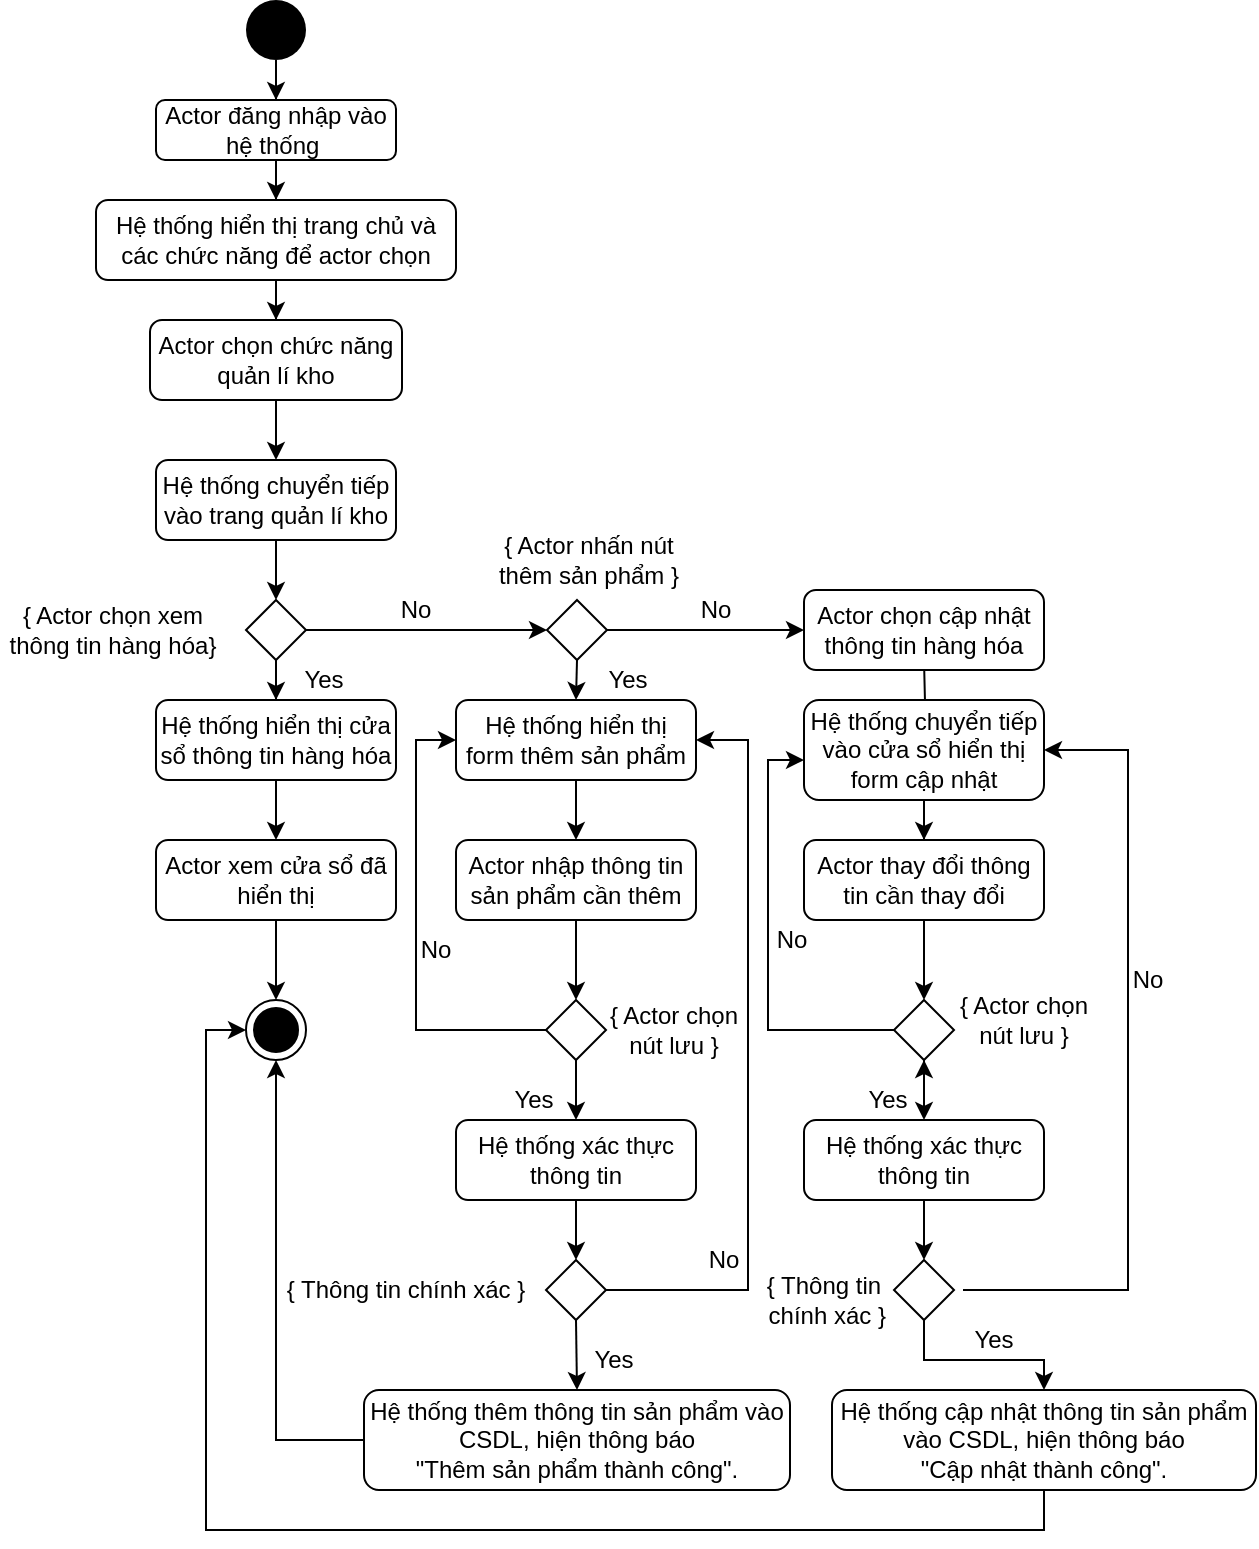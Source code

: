 <mxfile version="13.10.2"><diagram id="8Ww32ZL5sPfAUoPUIAYB" name="Page-1"><mxGraphModel dx="1278" dy="608" grid="1" gridSize="10" guides="1" tooltips="1" connect="1" arrows="1" fold="1" page="1" pageScale="1" pageWidth="827" pageHeight="1169" math="0" shadow="0"><root><mxCell id="0"/><mxCell id="1" parent="0"/><mxCell id="RTFFn_-OJI_hnDWkfSrS-42" value="" style="edgeStyle=orthogonalEdgeStyle;rounded=0;orthogonalLoop=1;jettySize=auto;html=1;" edge="1" parent="1" source="RTFFn_-OJI_hnDWkfSrS-1" target="RTFFn_-OJI_hnDWkfSrS-2"><mxGeometry relative="1" as="geometry"/></mxCell><mxCell id="RTFFn_-OJI_hnDWkfSrS-1" value="" style="ellipse;fillColor=#000000;strokeColor=none;" vertex="1" parent="1"><mxGeometry x="179" y="60" width="30" height="30" as="geometry"/></mxCell><mxCell id="RTFFn_-OJI_hnDWkfSrS-35" value="" style="edgeStyle=orthogonalEdgeStyle;rounded=0;orthogonalLoop=1;jettySize=auto;html=1;" edge="1" parent="1" source="RTFFn_-OJI_hnDWkfSrS-2" target="RTFFn_-OJI_hnDWkfSrS-3"><mxGeometry relative="1" as="geometry"/></mxCell><mxCell id="RTFFn_-OJI_hnDWkfSrS-2" value="Actor đăng nhập vào hệ thống&amp;nbsp;" style="rounded=1;whiteSpace=wrap;html=1;" vertex="1" parent="1"><mxGeometry x="134" y="110" width="120" height="30" as="geometry"/></mxCell><mxCell id="RTFFn_-OJI_hnDWkfSrS-43" value="" style="edgeStyle=orthogonalEdgeStyle;rounded=0;orthogonalLoop=1;jettySize=auto;html=1;" edge="1" parent="1" source="RTFFn_-OJI_hnDWkfSrS-3" target="RTFFn_-OJI_hnDWkfSrS-4"><mxGeometry relative="1" as="geometry"/></mxCell><mxCell id="RTFFn_-OJI_hnDWkfSrS-3" value="Hệ thống hiển thị trang chủ và các chức năng để actor chọn" style="rounded=1;whiteSpace=wrap;html=1;" vertex="1" parent="1"><mxGeometry x="104" y="160" width="180" height="40" as="geometry"/></mxCell><mxCell id="RTFFn_-OJI_hnDWkfSrS-44" value="" style="edgeStyle=orthogonalEdgeStyle;rounded=0;orthogonalLoop=1;jettySize=auto;html=1;" edge="1" parent="1" source="RTFFn_-OJI_hnDWkfSrS-4" target="RTFFn_-OJI_hnDWkfSrS-5"><mxGeometry relative="1" as="geometry"/></mxCell><mxCell id="RTFFn_-OJI_hnDWkfSrS-4" value="Actor chọn chức năng quản lí kho" style="rounded=1;whiteSpace=wrap;html=1;" vertex="1" parent="1"><mxGeometry x="131" y="220" width="126" height="40" as="geometry"/></mxCell><mxCell id="RTFFn_-OJI_hnDWkfSrS-46" style="edgeStyle=orthogonalEdgeStyle;rounded=0;orthogonalLoop=1;jettySize=auto;html=1;exitX=0.5;exitY=1;exitDx=0;exitDy=0;entryX=0.5;entryY=0;entryDx=0;entryDy=0;" edge="1" parent="1" source="RTFFn_-OJI_hnDWkfSrS-5" target="RTFFn_-OJI_hnDWkfSrS-8"><mxGeometry relative="1" as="geometry"/></mxCell><mxCell id="RTFFn_-OJI_hnDWkfSrS-5" value="Hệ thống chuyển tiếp vào trang quản lí kho" style="rounded=1;whiteSpace=wrap;html=1;" vertex="1" parent="1"><mxGeometry x="134" y="290" width="120" height="40" as="geometry"/></mxCell><mxCell id="RTFFn_-OJI_hnDWkfSrS-54" value="" style="edgeStyle=orthogonalEdgeStyle;rounded=0;orthogonalLoop=1;jettySize=auto;html=1;" edge="1" parent="1" source="RTFFn_-OJI_hnDWkfSrS-6" target="RTFFn_-OJI_hnDWkfSrS-14"><mxGeometry relative="1" as="geometry"/></mxCell><mxCell id="RTFFn_-OJI_hnDWkfSrS-6" value="Hệ thống hiển thị cửa sổ thông tin hàng hóa" style="rounded=1;whiteSpace=wrap;html=1;" vertex="1" parent="1"><mxGeometry x="134" y="410" width="120" height="40" as="geometry"/></mxCell><mxCell id="RTFFn_-OJI_hnDWkfSrS-47" value="" style="edgeStyle=orthogonalEdgeStyle;rounded=0;orthogonalLoop=1;jettySize=auto;html=1;" edge="1" parent="1" source="RTFFn_-OJI_hnDWkfSrS-8" target="RTFFn_-OJI_hnDWkfSrS-6"><mxGeometry relative="1" as="geometry"/></mxCell><mxCell id="RTFFn_-OJI_hnDWkfSrS-48" style="edgeStyle=orthogonalEdgeStyle;rounded=0;orthogonalLoop=1;jettySize=auto;html=1;exitX=1;exitY=0.5;exitDx=0;exitDy=0;entryX=0;entryY=0.5;entryDx=0;entryDy=0;" edge="1" parent="1" source="RTFFn_-OJI_hnDWkfSrS-8" target="RTFFn_-OJI_hnDWkfSrS-11"><mxGeometry relative="1" as="geometry"/></mxCell><mxCell id="RTFFn_-OJI_hnDWkfSrS-8" value="" style="rhombus;" vertex="1" parent="1"><mxGeometry x="179" y="360" width="30" height="30" as="geometry"/></mxCell><mxCell id="RTFFn_-OJI_hnDWkfSrS-9" value="{ Actor chọn xem thông tin hàng hóa}" style="text;html=1;strokeColor=none;fillColor=none;align=center;verticalAlign=middle;whiteSpace=wrap;rounded=0;" vertex="1" parent="1"><mxGeometry x="56" y="360" width="113" height="30" as="geometry"/></mxCell><mxCell id="RTFFn_-OJI_hnDWkfSrS-52" style="edgeStyle=orthogonalEdgeStyle;rounded=0;orthogonalLoop=1;jettySize=auto;html=1;exitX=1;exitY=0.5;exitDx=0;exitDy=0;entryX=0;entryY=0.5;entryDx=0;entryDy=0;" edge="1" parent="1" source="RTFFn_-OJI_hnDWkfSrS-11" target="RTFFn_-OJI_hnDWkfSrS-88"><mxGeometry relative="1" as="geometry"><mxPoint x="440" y="375" as="targetPoint"/></mxGeometry></mxCell><mxCell id="RTFFn_-OJI_hnDWkfSrS-86" style="edgeStyle=orthogonalEdgeStyle;rounded=0;orthogonalLoop=1;jettySize=auto;html=1;exitX=0.5;exitY=1;exitDx=0;exitDy=0;entryX=0.5;entryY=0;entryDx=0;entryDy=0;" edge="1" parent="1" source="RTFFn_-OJI_hnDWkfSrS-11" target="RTFFn_-OJI_hnDWkfSrS-16"><mxGeometry relative="1" as="geometry"/></mxCell><mxCell id="RTFFn_-OJI_hnDWkfSrS-11" value="" style="rhombus;" vertex="1" parent="1"><mxGeometry x="329.5" y="360" width="30" height="30" as="geometry"/></mxCell><mxCell id="RTFFn_-OJI_hnDWkfSrS-53" value="" style="edgeStyle=orthogonalEdgeStyle;rounded=0;orthogonalLoop=1;jettySize=auto;html=1;" edge="1" parent="1" target="RTFFn_-OJI_hnDWkfSrS-23"><mxGeometry relative="1" as="geometry"><mxPoint x="518" y="390" as="sourcePoint"/></mxGeometry></mxCell><mxCell id="RTFFn_-OJI_hnDWkfSrS-55" value="" style="edgeStyle=orthogonalEdgeStyle;rounded=0;orthogonalLoop=1;jettySize=auto;html=1;" edge="1" parent="1" source="RTFFn_-OJI_hnDWkfSrS-14" target="RTFFn_-OJI_hnDWkfSrS-15"><mxGeometry relative="1" as="geometry"/></mxCell><mxCell id="RTFFn_-OJI_hnDWkfSrS-14" value="Actor xem cửa sổ đã hiển thị" style="rounded=1;whiteSpace=wrap;html=1;" vertex="1" parent="1"><mxGeometry x="134" y="480" width="120" height="40" as="geometry"/></mxCell><mxCell id="RTFFn_-OJI_hnDWkfSrS-15" value="" style="ellipse;html=1;shape=endState;fillColor=#000000;strokeColor=#000000;" vertex="1" parent="1"><mxGeometry x="179" y="560" width="30" height="30" as="geometry"/></mxCell><mxCell id="RTFFn_-OJI_hnDWkfSrS-56" value="" style="edgeStyle=orthogonalEdgeStyle;rounded=0;orthogonalLoop=1;jettySize=auto;html=1;" edge="1" parent="1" source="RTFFn_-OJI_hnDWkfSrS-16" target="RTFFn_-OJI_hnDWkfSrS-18"><mxGeometry relative="1" as="geometry"/></mxCell><mxCell id="RTFFn_-OJI_hnDWkfSrS-16" value="Hệ thống hiển thị form thêm sản phẩm" style="rounded=1;whiteSpace=wrap;html=1;" vertex="1" parent="1"><mxGeometry x="284" y="410" width="120" height="40" as="geometry"/></mxCell><mxCell id="RTFFn_-OJI_hnDWkfSrS-17" value="{ Actor nhấn nút thêm sản phẩm }" style="text;html=1;strokeColor=none;fillColor=none;align=center;verticalAlign=middle;whiteSpace=wrap;rounded=0;" vertex="1" parent="1"><mxGeometry x="302.5" y="340" width="95" as="geometry"/></mxCell><mxCell id="RTFFn_-OJI_hnDWkfSrS-58" style="edgeStyle=orthogonalEdgeStyle;rounded=0;orthogonalLoop=1;jettySize=auto;html=1;exitX=0.5;exitY=1;exitDx=0;exitDy=0;entryX=0.5;entryY=0;entryDx=0;entryDy=0;" edge="1" parent="1" source="RTFFn_-OJI_hnDWkfSrS-18" target="RTFFn_-OJI_hnDWkfSrS-34"><mxGeometry relative="1" as="geometry"/></mxCell><mxCell id="RTFFn_-OJI_hnDWkfSrS-18" value="Actor nhập thông tin sản phẩm cần thêm" style="rounded=1;whiteSpace=wrap;html=1;" vertex="1" parent="1"><mxGeometry x="284" y="480" width="120" height="40" as="geometry"/></mxCell><mxCell id="RTFFn_-OJI_hnDWkfSrS-72" style="edgeStyle=orthogonalEdgeStyle;rounded=0;orthogonalLoop=1;jettySize=auto;html=1;exitX=0;exitY=0.5;exitDx=0;exitDy=0;entryX=0.5;entryY=1;entryDx=0;entryDy=0;" edge="1" parent="1" source="RTFFn_-OJI_hnDWkfSrS-20" target="RTFFn_-OJI_hnDWkfSrS-15"><mxGeometry relative="1" as="geometry"/></mxCell><mxCell id="RTFFn_-OJI_hnDWkfSrS-20" value="Hệ thống thêm thông tin sản phẩm vào CSDL, hiện thông báo &lt;br&gt;&quot;Thêm sản phẩm thành công&quot;." style="rounded=1;whiteSpace=wrap;html=1;" vertex="1" parent="1"><mxGeometry x="238" y="755" width="213" height="50" as="geometry"/></mxCell><mxCell id="RTFFn_-OJI_hnDWkfSrS-66" value="" style="edgeStyle=orthogonalEdgeStyle;rounded=0;orthogonalLoop=1;jettySize=auto;html=1;" edge="1" parent="1" source="RTFFn_-OJI_hnDWkfSrS-23" target="RTFFn_-OJI_hnDWkfSrS-24"><mxGeometry relative="1" as="geometry"/></mxCell><mxCell id="RTFFn_-OJI_hnDWkfSrS-23" value="Hệ thống chuyển tiếp vào cửa sổ hiển thị form cập nhật" style="rounded=1;whiteSpace=wrap;html=1;" vertex="1" parent="1"><mxGeometry x="458" y="410" width="120" height="50" as="geometry"/></mxCell><mxCell id="RTFFn_-OJI_hnDWkfSrS-67" value="" style="edgeStyle=orthogonalEdgeStyle;rounded=0;orthogonalLoop=1;jettySize=auto;html=1;" edge="1" parent="1" source="RTFFn_-OJI_hnDWkfSrS-73"><mxGeometry relative="1" as="geometry"><mxPoint x="518" y="590" as="targetPoint"/></mxGeometry></mxCell><mxCell id="RTFFn_-OJI_hnDWkfSrS-24" value="Actor thay đổi thông tin cần thay đổi" style="rounded=1;whiteSpace=wrap;html=1;" vertex="1" parent="1"><mxGeometry x="458" y="480" width="120" height="40" as="geometry"/></mxCell><mxCell id="RTFFn_-OJI_hnDWkfSrS-68" value="" style="edgeStyle=orthogonalEdgeStyle;rounded=0;orthogonalLoop=1;jettySize=auto;html=1;exitX=0.5;exitY=1;exitDx=0;exitDy=0;" edge="1" parent="1" source="RTFFn_-OJI_hnDWkfSrS-73" target="RTFFn_-OJI_hnDWkfSrS-30"><mxGeometry relative="1" as="geometry"><mxPoint x="518" y="650" as="sourcePoint"/></mxGeometry></mxCell><mxCell id="RTFFn_-OJI_hnDWkfSrS-63" style="edgeStyle=orthogonalEdgeStyle;rounded=0;orthogonalLoop=1;jettySize=auto;html=1;exitX=0.5;exitY=1;exitDx=0;exitDy=0;entryX=0.5;entryY=0;entryDx=0;entryDy=0;" edge="1" parent="1" source="RTFFn_-OJI_hnDWkfSrS-26" target="RTFFn_-OJI_hnDWkfSrS-27"><mxGeometry relative="1" as="geometry"/></mxCell><mxCell id="RTFFn_-OJI_hnDWkfSrS-26" value="Hệ thống xác thực thông tin" style="rounded=1;whiteSpace=wrap;html=1;" vertex="1" parent="1"><mxGeometry x="284" y="620" width="120" height="40" as="geometry"/></mxCell><mxCell id="RTFFn_-OJI_hnDWkfSrS-64" style="edgeStyle=orthogonalEdgeStyle;rounded=0;orthogonalLoop=1;jettySize=auto;html=1;exitX=0.5;exitY=1;exitDx=0;exitDy=0;entryX=0.5;entryY=0;entryDx=0;entryDy=0;" edge="1" parent="1" source="RTFFn_-OJI_hnDWkfSrS-27" target="RTFFn_-OJI_hnDWkfSrS-20"><mxGeometry relative="1" as="geometry"/></mxCell><mxCell id="RTFFn_-OJI_hnDWkfSrS-65" style="edgeStyle=orthogonalEdgeStyle;rounded=0;orthogonalLoop=1;jettySize=auto;html=1;exitX=1;exitY=0.5;exitDx=0;exitDy=0;entryX=1;entryY=0.5;entryDx=0;entryDy=0;" edge="1" parent="1" source="RTFFn_-OJI_hnDWkfSrS-27" target="RTFFn_-OJI_hnDWkfSrS-16"><mxGeometry relative="1" as="geometry"><Array as="points"><mxPoint x="430" y="705"/><mxPoint x="430" y="430"/></Array></mxGeometry></mxCell><mxCell id="RTFFn_-OJI_hnDWkfSrS-27" value="" style="rhombus;" vertex="1" parent="1"><mxGeometry x="329" y="690" width="30" height="30" as="geometry"/></mxCell><mxCell id="RTFFn_-OJI_hnDWkfSrS-28" value="{ Thông tin chính xác }" style="text;html=1;strokeColor=none;fillColor=none;align=center;verticalAlign=middle;whiteSpace=wrap;rounded=0;" vertex="1" parent="1"><mxGeometry x="189" y="695" width="140" height="20" as="geometry"/></mxCell><mxCell id="RTFFn_-OJI_hnDWkfSrS-69" style="edgeStyle=orthogonalEdgeStyle;rounded=0;orthogonalLoop=1;jettySize=auto;html=1;exitX=0.5;exitY=1;exitDx=0;exitDy=0;entryX=0.5;entryY=0;entryDx=0;entryDy=0;" edge="1" parent="1" source="RTFFn_-OJI_hnDWkfSrS-30" target="RTFFn_-OJI_hnDWkfSrS-31"><mxGeometry relative="1" as="geometry"/></mxCell><mxCell id="RTFFn_-OJI_hnDWkfSrS-30" value="Hệ thống xác thực thông tin" style="rounded=1;whiteSpace=wrap;html=1;" vertex="1" parent="1"><mxGeometry x="458" y="620" width="120" height="40" as="geometry"/></mxCell><mxCell id="RTFFn_-OJI_hnDWkfSrS-70" value="" style="edgeStyle=orthogonalEdgeStyle;rounded=0;orthogonalLoop=1;jettySize=auto;html=1;" edge="1" parent="1" source="RTFFn_-OJI_hnDWkfSrS-31" target="RTFFn_-OJI_hnDWkfSrS-33"><mxGeometry relative="1" as="geometry"><Array as="points"><mxPoint x="518" y="740"/><mxPoint x="578" y="740"/></Array></mxGeometry></mxCell><mxCell id="RTFFn_-OJI_hnDWkfSrS-31" value="" style="rhombus;" vertex="1" parent="1"><mxGeometry x="503" y="690" width="30" height="30" as="geometry"/></mxCell><mxCell id="RTFFn_-OJI_hnDWkfSrS-32" value="{ Thông tin&lt;br&gt;&amp;nbsp;chính xác }" style="text;html=1;strokeColor=none;fillColor=none;align=center;verticalAlign=middle;whiteSpace=wrap;rounded=0;" vertex="1" parent="1"><mxGeometry x="397.5" y="700" width="140" height="20" as="geometry"/></mxCell><mxCell id="RTFFn_-OJI_hnDWkfSrS-79" style="edgeStyle=orthogonalEdgeStyle;rounded=0;orthogonalLoop=1;jettySize=auto;html=1;exitX=0.5;exitY=1;exitDx=0;exitDy=0;entryX=0;entryY=0.5;entryDx=0;entryDy=0;" edge="1" parent="1" source="RTFFn_-OJI_hnDWkfSrS-33" target="RTFFn_-OJI_hnDWkfSrS-15"><mxGeometry relative="1" as="geometry"/></mxCell><mxCell id="RTFFn_-OJI_hnDWkfSrS-80" style="edgeStyle=orthogonalEdgeStyle;rounded=0;orthogonalLoop=1;jettySize=auto;html=1;entryX=1;entryY=0.5;entryDx=0;entryDy=0;exitX=1;exitY=0.25;exitDx=0;exitDy=0;" edge="1" parent="1" source="RTFFn_-OJI_hnDWkfSrS-32" target="RTFFn_-OJI_hnDWkfSrS-23"><mxGeometry relative="1" as="geometry"><mxPoint x="700" y="710" as="sourcePoint"/><Array as="points"><mxPoint x="620" y="705"/><mxPoint x="620" y="435"/></Array></mxGeometry></mxCell><mxCell id="RTFFn_-OJI_hnDWkfSrS-33" value="Hệ thống cập nhật thông tin sản phẩm vào CSDL, hiện thông báo &lt;br&gt;&quot;Cập nhật thành công&quot;." style="rounded=1;whiteSpace=wrap;html=1;" vertex="1" parent="1"><mxGeometry x="472" y="755" width="212" height="50" as="geometry"/></mxCell><mxCell id="RTFFn_-OJI_hnDWkfSrS-60" style="edgeStyle=orthogonalEdgeStyle;rounded=0;orthogonalLoop=1;jettySize=auto;html=1;exitX=0;exitY=0.5;exitDx=0;exitDy=0;entryX=0;entryY=0.5;entryDx=0;entryDy=0;" edge="1" parent="1" source="RTFFn_-OJI_hnDWkfSrS-34" target="RTFFn_-OJI_hnDWkfSrS-16"><mxGeometry relative="1" as="geometry"/></mxCell><mxCell id="RTFFn_-OJI_hnDWkfSrS-61" value="" style="edgeStyle=orthogonalEdgeStyle;rounded=0;orthogonalLoop=1;jettySize=auto;html=1;" edge="1" parent="1" source="RTFFn_-OJI_hnDWkfSrS-34" target="RTFFn_-OJI_hnDWkfSrS-26"><mxGeometry relative="1" as="geometry"/></mxCell><mxCell id="RTFFn_-OJI_hnDWkfSrS-34" value="" style="rhombus;" vertex="1" parent="1"><mxGeometry x="329" y="560" width="30" height="30" as="geometry"/></mxCell><mxCell id="RTFFn_-OJI_hnDWkfSrS-37" value="{ Actor chọn &lt;br&gt;nút lưu }" style="text;html=1;strokeColor=none;fillColor=none;align=center;verticalAlign=middle;whiteSpace=wrap;rounded=0;" vertex="1" parent="1"><mxGeometry x="335" y="565" width="116" height="20" as="geometry"/></mxCell><mxCell id="RTFFn_-OJI_hnDWkfSrS-74" value="{ Actor chọn &lt;br&gt;nút lưu }" style="text;html=1;strokeColor=none;fillColor=none;align=center;verticalAlign=middle;whiteSpace=wrap;rounded=0;" vertex="1" parent="1"><mxGeometry x="510" y="560" width="116" height="20" as="geometry"/></mxCell><mxCell id="RTFFn_-OJI_hnDWkfSrS-76" style="edgeStyle=orthogonalEdgeStyle;rounded=0;orthogonalLoop=1;jettySize=auto;html=1;exitX=0;exitY=0.5;exitDx=0;exitDy=0;" edge="1" parent="1" source="RTFFn_-OJI_hnDWkfSrS-73"><mxGeometry relative="1" as="geometry"><mxPoint x="503" y="605" as="sourcePoint"/><mxPoint x="458" y="440" as="targetPoint"/><Array as="points"><mxPoint x="440" y="575"/><mxPoint x="440" y="440"/></Array></mxGeometry></mxCell><mxCell id="RTFFn_-OJI_hnDWkfSrS-73" value="" style="rhombus;" vertex="1" parent="1"><mxGeometry x="503" y="560" width="30" height="30" as="geometry"/></mxCell><mxCell id="RTFFn_-OJI_hnDWkfSrS-77" value="" style="edgeStyle=orthogonalEdgeStyle;rounded=0;orthogonalLoop=1;jettySize=auto;html=1;" edge="1" parent="1" source="RTFFn_-OJI_hnDWkfSrS-24" target="RTFFn_-OJI_hnDWkfSrS-73"><mxGeometry relative="1" as="geometry"><mxPoint x="518" y="520" as="sourcePoint"/><mxPoint x="518" y="590" as="targetPoint"/></mxGeometry></mxCell><mxCell id="RTFFn_-OJI_hnDWkfSrS-82" value="No" style="text;html=1;strokeColor=none;fillColor=none;align=center;verticalAlign=middle;whiteSpace=wrap;rounded=0;" vertex="1" parent="1"><mxGeometry x="397.5" y="680" width="40" height="20" as="geometry"/></mxCell><mxCell id="RTFFn_-OJI_hnDWkfSrS-83" value="Yes" style="text;html=1;strokeColor=none;fillColor=none;align=center;verticalAlign=middle;whiteSpace=wrap;rounded=0;" vertex="1" parent="1"><mxGeometry x="198" y="390" width="40" height="20" as="geometry"/></mxCell><mxCell id="RTFFn_-OJI_hnDWkfSrS-84" value="Yes" style="text;html=1;strokeColor=none;fillColor=none;align=center;verticalAlign=middle;whiteSpace=wrap;rounded=0;" vertex="1" parent="1"><mxGeometry x="350" y="390" width="40" height="20" as="geometry"/></mxCell><mxCell id="RTFFn_-OJI_hnDWkfSrS-88" value="&lt;span&gt;Actor chọn cập nhật thông tin hàng hóa&lt;/span&gt;" style="rounded=1;whiteSpace=wrap;html=1;" vertex="1" parent="1"><mxGeometry x="458" y="355" width="120" height="40" as="geometry"/></mxCell><mxCell id="RTFFn_-OJI_hnDWkfSrS-90" value="Yes" style="text;html=1;strokeColor=none;fillColor=none;align=center;verticalAlign=middle;whiteSpace=wrap;rounded=0;" vertex="1" parent="1"><mxGeometry x="302.5" y="600" width="40" height="20" as="geometry"/></mxCell><mxCell id="RTFFn_-OJI_hnDWkfSrS-92" value="Yes" style="text;html=1;strokeColor=none;fillColor=none;align=center;verticalAlign=middle;whiteSpace=wrap;rounded=0;" vertex="1" parent="1"><mxGeometry x="480" y="600" width="40" height="20" as="geometry"/></mxCell><mxCell id="RTFFn_-OJI_hnDWkfSrS-93" value="Yes" style="text;html=1;strokeColor=none;fillColor=none;align=center;verticalAlign=middle;whiteSpace=wrap;rounded=0;" vertex="1" parent="1"><mxGeometry x="533" y="720" width="40" height="20" as="geometry"/></mxCell><mxCell id="RTFFn_-OJI_hnDWkfSrS-94" value="Yes" style="text;html=1;strokeColor=none;fillColor=none;align=center;verticalAlign=middle;whiteSpace=wrap;rounded=0;" vertex="1" parent="1"><mxGeometry x="342.5" y="730" width="40" height="20" as="geometry"/></mxCell><mxCell id="RTFFn_-OJI_hnDWkfSrS-95" value="No" style="text;html=1;strokeColor=none;fillColor=none;align=center;verticalAlign=middle;whiteSpace=wrap;rounded=0;" vertex="1" parent="1"><mxGeometry x="244" y="355" width="40" height="20" as="geometry"/></mxCell><mxCell id="RTFFn_-OJI_hnDWkfSrS-96" value="No" style="text;html=1;strokeColor=none;fillColor=none;align=center;verticalAlign=middle;whiteSpace=wrap;rounded=0;" vertex="1" parent="1"><mxGeometry x="394" y="355" width="40" height="20" as="geometry"/></mxCell><mxCell id="RTFFn_-OJI_hnDWkfSrS-97" value="No" style="text;html=1;strokeColor=none;fillColor=none;align=center;verticalAlign=middle;whiteSpace=wrap;rounded=0;" vertex="1" parent="1"><mxGeometry x="610" y="540" width="40" height="20" as="geometry"/></mxCell><mxCell id="RTFFn_-OJI_hnDWkfSrS-98" value="No" style="text;html=1;strokeColor=none;fillColor=none;align=center;verticalAlign=middle;whiteSpace=wrap;rounded=0;" vertex="1" parent="1"><mxGeometry x="254" y="525" width="40" height="20" as="geometry"/></mxCell><mxCell id="RTFFn_-OJI_hnDWkfSrS-99" value="No" style="text;html=1;strokeColor=none;fillColor=none;align=center;verticalAlign=middle;whiteSpace=wrap;rounded=0;" vertex="1" parent="1"><mxGeometry x="432" y="520" width="40" height="20" as="geometry"/></mxCell></root></mxGraphModel></diagram></mxfile>
